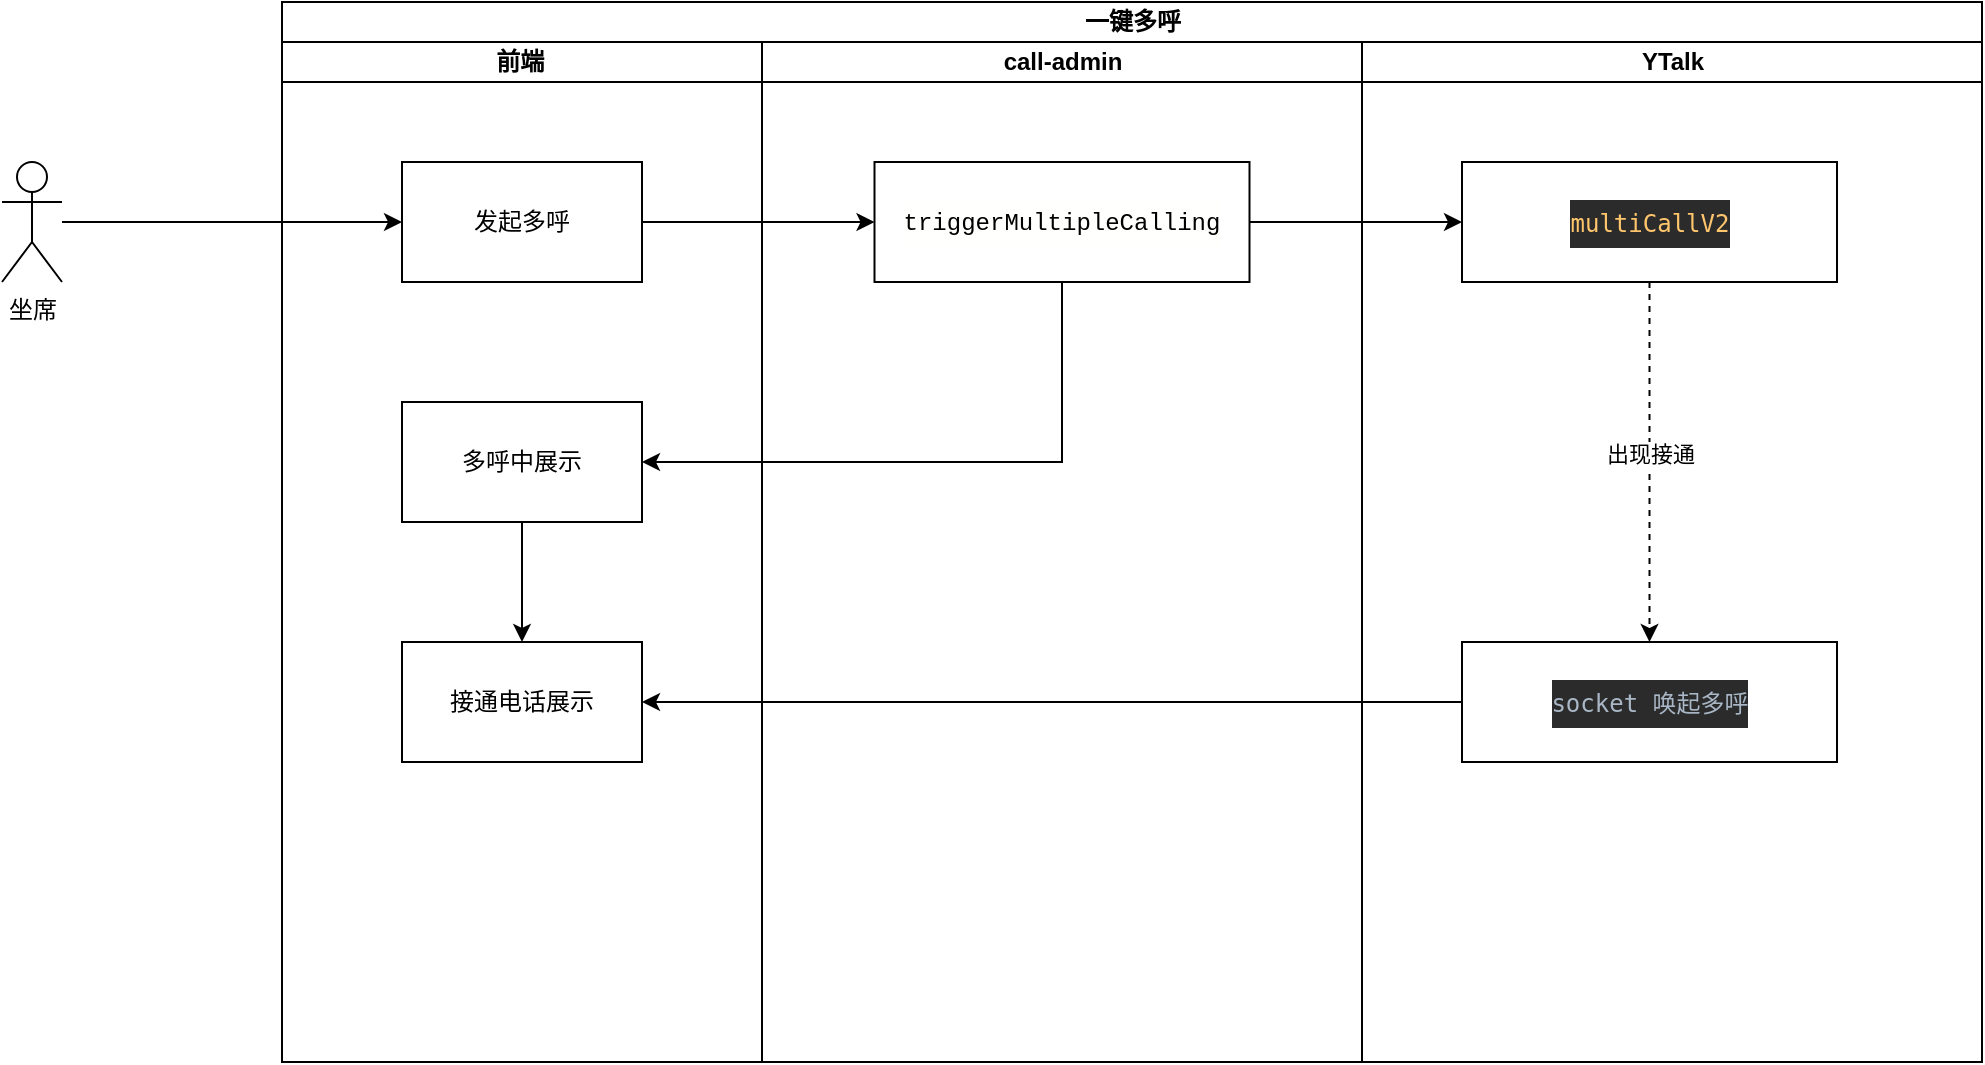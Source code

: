<mxfile version="24.2.2" type="github">
  <diagram name="第 1 页" id="CdN-pma46NrUKO-HeqpK">
    <mxGraphModel dx="1434" dy="786" grid="1" gridSize="10" guides="1" tooltips="1" connect="1" arrows="1" fold="1" page="1" pageScale="1" pageWidth="827" pageHeight="1169" math="0" shadow="0">
      <root>
        <mxCell id="0" />
        <mxCell id="1" parent="0" />
        <mxCell id="Jf_VYrcn97H5wQp3Rxe1-2" value="一键多呼" style="swimlane;childLayout=stackLayout;resizeParent=1;resizeParentMax=0;startSize=20;html=1;" vertex="1" parent="1">
          <mxGeometry x="300" y="170" width="850" height="530" as="geometry" />
        </mxCell>
        <mxCell id="Jf_VYrcn97H5wQp3Rxe1-3" value="前端&lt;span style=&quot;white-space: pre;&quot;&gt;&#x9;&lt;/span&gt;" style="swimlane;startSize=20;html=1;" vertex="1" parent="Jf_VYrcn97H5wQp3Rxe1-2">
          <mxGeometry y="20" width="240" height="510" as="geometry" />
        </mxCell>
        <mxCell id="Jf_VYrcn97H5wQp3Rxe1-11" value="发起多呼" style="rounded=0;whiteSpace=wrap;html=1;" vertex="1" parent="Jf_VYrcn97H5wQp3Rxe1-3">
          <mxGeometry x="60" y="60" width="120" height="60" as="geometry" />
        </mxCell>
        <mxCell id="Jf_VYrcn97H5wQp3Rxe1-20" value="" style="edgeStyle=orthogonalEdgeStyle;rounded=0;orthogonalLoop=1;jettySize=auto;html=1;" edge="1" parent="Jf_VYrcn97H5wQp3Rxe1-3" source="Jf_VYrcn97H5wQp3Rxe1-17" target="Jf_VYrcn97H5wQp3Rxe1-19">
          <mxGeometry relative="1" as="geometry" />
        </mxCell>
        <mxCell id="Jf_VYrcn97H5wQp3Rxe1-17" value="多呼中展示" style="rounded=0;whiteSpace=wrap;html=1;" vertex="1" parent="Jf_VYrcn97H5wQp3Rxe1-3">
          <mxGeometry x="60" y="180" width="120" height="60" as="geometry" />
        </mxCell>
        <mxCell id="Jf_VYrcn97H5wQp3Rxe1-19" value="接通电话展示" style="rounded=0;whiteSpace=wrap;html=1;" vertex="1" parent="Jf_VYrcn97H5wQp3Rxe1-3">
          <mxGeometry x="60" y="300" width="120" height="60" as="geometry" />
        </mxCell>
        <mxCell id="Jf_VYrcn97H5wQp3Rxe1-4" value="call-admin" style="swimlane;startSize=20;html=1;" vertex="1" parent="Jf_VYrcn97H5wQp3Rxe1-2">
          <mxGeometry x="240" y="20" width="300" height="510" as="geometry" />
        </mxCell>
        <mxCell id="Jf_VYrcn97H5wQp3Rxe1-13" value="&lt;div style=&quot;background-color: rgb(255, 255, 254); font-family: Menlo, Monaco, &amp;quot;Courier New&amp;quot;, monospace; line-height: 24px; white-space: pre;&quot;&gt;triggerMultipleCalling&lt;/div&gt;" style="rounded=0;whiteSpace=wrap;html=1;" vertex="1" parent="Jf_VYrcn97H5wQp3Rxe1-4">
          <mxGeometry x="56.25" y="60" width="187.5" height="60" as="geometry" />
        </mxCell>
        <mxCell id="Jf_VYrcn97H5wQp3Rxe1-6" value="YTalk" style="swimlane;startSize=20;html=1;" vertex="1" parent="Jf_VYrcn97H5wQp3Rxe1-2">
          <mxGeometry x="540" y="20" width="310" height="510" as="geometry" />
        </mxCell>
        <mxCell id="Jf_VYrcn97H5wQp3Rxe1-23" style="edgeStyle=orthogonalEdgeStyle;rounded=0;orthogonalLoop=1;jettySize=auto;html=1;dashed=1;" edge="1" parent="Jf_VYrcn97H5wQp3Rxe1-6" source="Jf_VYrcn97H5wQp3Rxe1-15" target="Jf_VYrcn97H5wQp3Rxe1-21">
          <mxGeometry relative="1" as="geometry" />
        </mxCell>
        <mxCell id="Jf_VYrcn97H5wQp3Rxe1-24" value="出现接通" style="edgeLabel;html=1;align=center;verticalAlign=middle;resizable=0;points=[];" vertex="1" connectable="0" parent="Jf_VYrcn97H5wQp3Rxe1-23">
          <mxGeometry x="-0.044" relative="1" as="geometry">
            <mxPoint as="offset" />
          </mxGeometry>
        </mxCell>
        <mxCell id="Jf_VYrcn97H5wQp3Rxe1-15" value="&lt;div style=&quot;background-color: rgb(255, 255, 254); font-family: Menlo, Monaco, &amp;quot;Courier New&amp;quot;, monospace; line-height: 24px; white-space: pre;&quot;&gt;&lt;div style=&quot;background-color:#2b2b2b;color:#a9b7c6&quot;&gt;&lt;pre style=&quot;font-family:&#39;JetBrains Mono&#39;,monospace;font-size:9.0pt;&quot;&gt;&lt;span style=&quot;color:#ffc66d;&quot;&gt;multiCallV2&lt;/span&gt;&lt;/pre&gt;&lt;/div&gt;&lt;/div&gt;" style="rounded=0;whiteSpace=wrap;html=1;" vertex="1" parent="Jf_VYrcn97H5wQp3Rxe1-6">
          <mxGeometry x="50" y="60" width="187.5" height="60" as="geometry" />
        </mxCell>
        <mxCell id="Jf_VYrcn97H5wQp3Rxe1-21" value="&lt;div style=&quot;background-color: rgb(255, 255, 254); font-family: Menlo, Monaco, &amp;quot;Courier New&amp;quot;, monospace; line-height: 24px; white-space: pre;&quot;&gt;&lt;div style=&quot;background-color:#2b2b2b;color:#a9b7c6&quot;&gt;&lt;pre style=&quot;font-family:&#39;JetBrains Mono&#39;,monospace;font-size:9.0pt;&quot;&gt;socket 唤起多呼&lt;/pre&gt;&lt;/div&gt;&lt;/div&gt;" style="rounded=0;whiteSpace=wrap;html=1;" vertex="1" parent="Jf_VYrcn97H5wQp3Rxe1-6">
          <mxGeometry x="50" y="300" width="187.5" height="60" as="geometry" />
        </mxCell>
        <mxCell id="Jf_VYrcn97H5wQp3Rxe1-12" style="edgeStyle=orthogonalEdgeStyle;rounded=0;orthogonalLoop=1;jettySize=auto;html=1;entryX=0;entryY=0.5;entryDx=0;entryDy=0;" edge="1" parent="Jf_VYrcn97H5wQp3Rxe1-2" source="Jf_VYrcn97H5wQp3Rxe1-11" target="Jf_VYrcn97H5wQp3Rxe1-13">
          <mxGeometry relative="1" as="geometry">
            <mxPoint x="240" y="110" as="targetPoint" />
          </mxGeometry>
        </mxCell>
        <mxCell id="Jf_VYrcn97H5wQp3Rxe1-16" value="" style="edgeStyle=orthogonalEdgeStyle;rounded=0;orthogonalLoop=1;jettySize=auto;html=1;" edge="1" parent="Jf_VYrcn97H5wQp3Rxe1-2" source="Jf_VYrcn97H5wQp3Rxe1-13" target="Jf_VYrcn97H5wQp3Rxe1-15">
          <mxGeometry relative="1" as="geometry" />
        </mxCell>
        <mxCell id="Jf_VYrcn97H5wQp3Rxe1-18" style="edgeStyle=orthogonalEdgeStyle;rounded=0;orthogonalLoop=1;jettySize=auto;html=1;entryX=1;entryY=0.5;entryDx=0;entryDy=0;exitX=0;exitY=0.5;exitDx=0;exitDy=0;" edge="1" parent="Jf_VYrcn97H5wQp3Rxe1-2" source="Jf_VYrcn97H5wQp3Rxe1-21" target="Jf_VYrcn97H5wQp3Rxe1-19">
          <mxGeometry relative="1" as="geometry">
            <mxPoint x="680" y="230" as="sourcePoint" />
          </mxGeometry>
        </mxCell>
        <mxCell id="Jf_VYrcn97H5wQp3Rxe1-22" style="edgeStyle=orthogonalEdgeStyle;rounded=0;orthogonalLoop=1;jettySize=auto;html=1;entryX=1;entryY=0.5;entryDx=0;entryDy=0;exitX=0.5;exitY=1;exitDx=0;exitDy=0;" edge="1" parent="Jf_VYrcn97H5wQp3Rxe1-2" source="Jf_VYrcn97H5wQp3Rxe1-13" target="Jf_VYrcn97H5wQp3Rxe1-17">
          <mxGeometry relative="1" as="geometry" />
        </mxCell>
        <mxCell id="Jf_VYrcn97H5wQp3Rxe1-14" style="edgeStyle=orthogonalEdgeStyle;rounded=0;orthogonalLoop=1;jettySize=auto;html=1;entryX=0;entryY=0.5;entryDx=0;entryDy=0;" edge="1" parent="1" source="Jf_VYrcn97H5wQp3Rxe1-7" target="Jf_VYrcn97H5wQp3Rxe1-11">
          <mxGeometry relative="1" as="geometry" />
        </mxCell>
        <mxCell id="Jf_VYrcn97H5wQp3Rxe1-7" value="坐席" style="shape=umlActor;verticalLabelPosition=bottom;verticalAlign=top;html=1;outlineConnect=0;" vertex="1" parent="1">
          <mxGeometry x="160" y="250" width="30" height="60" as="geometry" />
        </mxCell>
      </root>
    </mxGraphModel>
  </diagram>
</mxfile>
